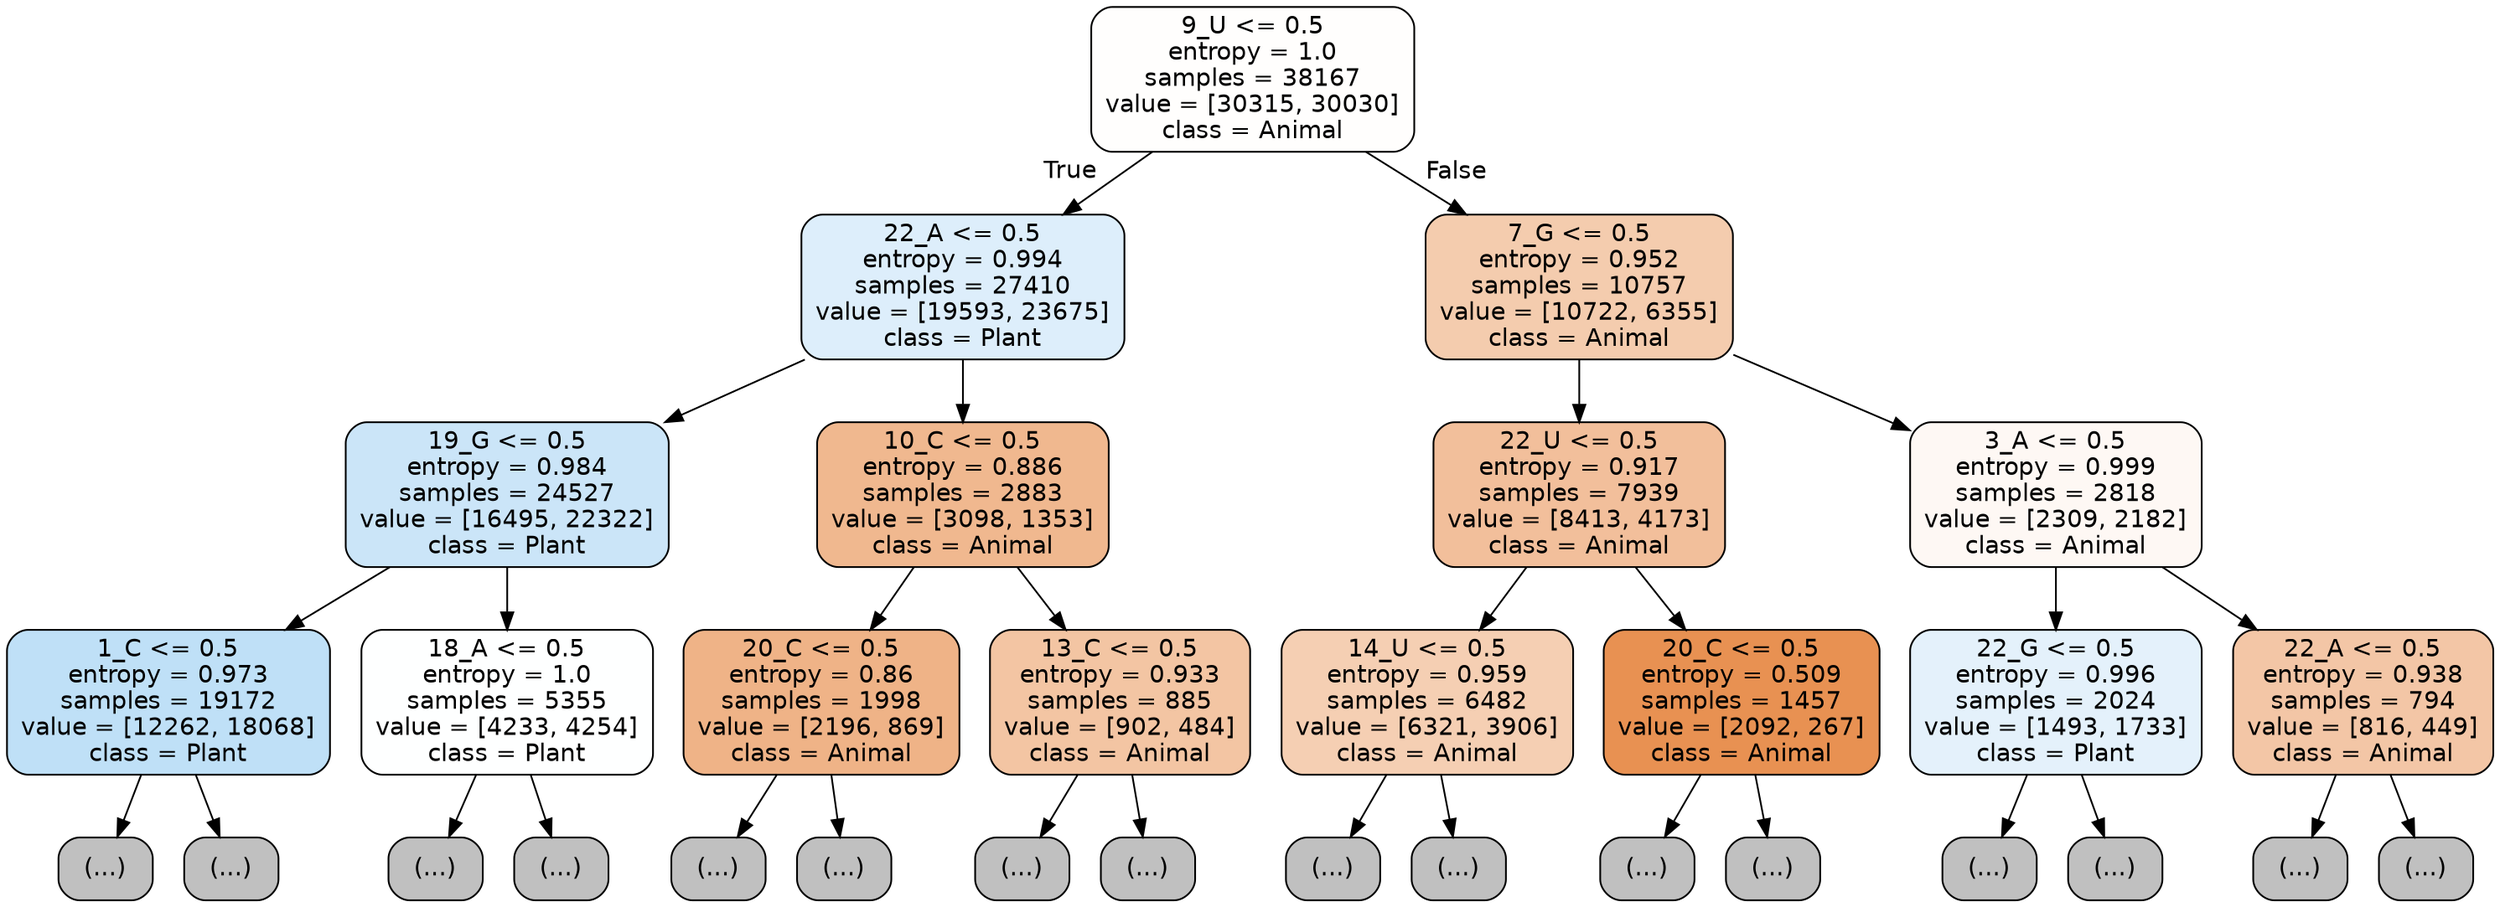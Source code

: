 digraph Tree {
node [shape=box, style="filled, rounded", color="black", fontname="helvetica"] ;
edge [fontname="helvetica"] ;
0 [label="9_U <= 0.5\nentropy = 1.0\nsamples = 38167\nvalue = [30315, 30030]\nclass = Animal", fillcolor="#fffefd"] ;
1 [label="22_A <= 0.5\nentropy = 0.994\nsamples = 27410\nvalue = [19593, 23675]\nclass = Plant", fillcolor="#ddeefb"] ;
0 -> 1 [labeldistance=2.5, labelangle=45, headlabel="True"] ;
2 [label="19_G <= 0.5\nentropy = 0.984\nsamples = 24527\nvalue = [16495, 22322]\nclass = Plant", fillcolor="#cbe5f8"] ;
1 -> 2 ;
3 [label="1_C <= 0.5\nentropy = 0.973\nsamples = 19172\nvalue = [12262, 18068]\nclass = Plant", fillcolor="#bfe0f7"] ;
2 -> 3 ;
4 [label="(...)", fillcolor="#C0C0C0"] ;
3 -> 4 ;
6405 [label="(...)", fillcolor="#C0C0C0"] ;
3 -> 6405 ;
7952 [label="18_A <= 0.5\nentropy = 1.0\nsamples = 5355\nvalue = [4233, 4254]\nclass = Plant", fillcolor="#feffff"] ;
2 -> 7952 ;
7953 [label="(...)", fillcolor="#C0C0C0"] ;
7952 -> 7953 ;
10048 [label="(...)", fillcolor="#C0C0C0"] ;
7952 -> 10048 ;
10659 [label="10_C <= 0.5\nentropy = 0.886\nsamples = 2883\nvalue = [3098, 1353]\nclass = Animal", fillcolor="#f0b88f"] ;
1 -> 10659 ;
10660 [label="20_C <= 0.5\nentropy = 0.86\nsamples = 1998\nvalue = [2196, 869]\nclass = Animal", fillcolor="#efb387"] ;
10659 -> 10660 ;
10661 [label="(...)", fillcolor="#C0C0C0"] ;
10660 -> 10661 ;
11560 [label="(...)", fillcolor="#C0C0C0"] ;
10660 -> 11560 ;
11791 [label="13_C <= 0.5\nentropy = 0.933\nsamples = 885\nvalue = [902, 484]\nclass = Animal", fillcolor="#f3c5a3"] ;
10659 -> 11791 ;
11792 [label="(...)", fillcolor="#C0C0C0"] ;
11791 -> 11792 ;
12001 [label="(...)", fillcolor="#C0C0C0"] ;
11791 -> 12001 ;
12082 [label="7_G <= 0.5\nentropy = 0.952\nsamples = 10757\nvalue = [10722, 6355]\nclass = Animal", fillcolor="#f4ccae"] ;
0 -> 12082 [labeldistance=2.5, labelangle=-45, headlabel="False"] ;
12083 [label="22_U <= 0.5\nentropy = 0.917\nsamples = 7939\nvalue = [8413, 4173]\nclass = Animal", fillcolor="#f2bf9b"] ;
12082 -> 12083 ;
12084 [label="14_U <= 0.5\nentropy = 0.959\nsamples = 6482\nvalue = [6321, 3906]\nclass = Animal", fillcolor="#f5cfb3"] ;
12083 -> 12084 ;
12085 [label="(...)", fillcolor="#C0C0C0"] ;
12084 -> 12085 ;
14302 [label="(...)", fillcolor="#C0C0C0"] ;
12084 -> 14302 ;
15193 [label="20_C <= 0.5\nentropy = 0.509\nsamples = 1457\nvalue = [2092, 267]\nclass = Animal", fillcolor="#e89152"] ;
12083 -> 15193 ;
15194 [label="(...)", fillcolor="#C0C0C0"] ;
15193 -> 15194 ;
15491 [label="(...)", fillcolor="#C0C0C0"] ;
15193 -> 15491 ;
15596 [label="3_A <= 0.5\nentropy = 0.999\nsamples = 2818\nvalue = [2309, 2182]\nclass = Animal", fillcolor="#fef8f4"] ;
12082 -> 15596 ;
15597 [label="22_G <= 0.5\nentropy = 0.996\nsamples = 2024\nvalue = [1493, 1733]\nclass = Plant", fillcolor="#e4f1fb"] ;
15596 -> 15597 ;
15598 [label="(...)", fillcolor="#C0C0C0"] ;
15597 -> 15598 ;
16361 [label="(...)", fillcolor="#C0C0C0"] ;
15597 -> 16361 ;
16472 [label="22_A <= 0.5\nentropy = 0.938\nsamples = 794\nvalue = [816, 449]\nclass = Animal", fillcolor="#f3c6a6"] ;
15596 -> 16472 ;
16473 [label="(...)", fillcolor="#C0C0C0"] ;
16472 -> 16473 ;
16770 [label="(...)", fillcolor="#C0C0C0"] ;
16472 -> 16770 ;
}